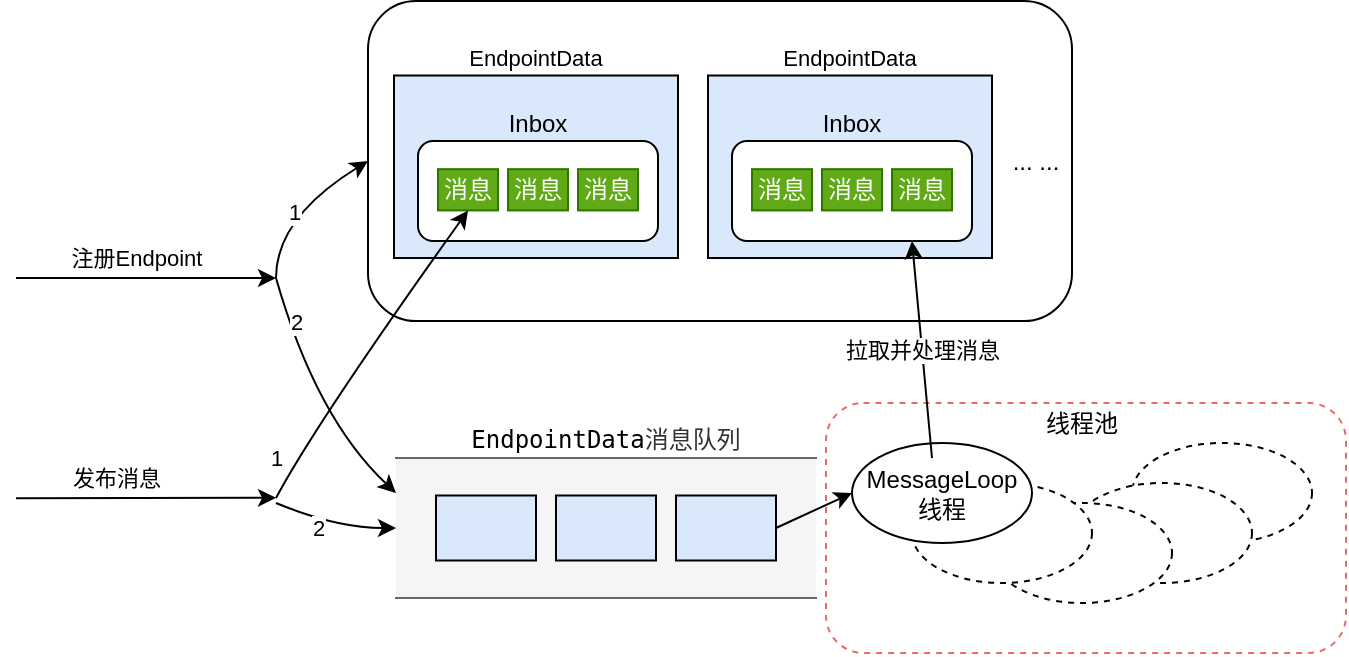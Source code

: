 <mxfile version="13.6.2" type="github">
  <diagram id="C5RBs43oDa-KdzZeNtuy" name="Page-1">
    <mxGraphModel dx="1640" dy="1662" grid="1" gridSize="10" guides="1" tooltips="1" connect="1" arrows="1" fold="1" page="1" pageScale="1" pageWidth="827" pageHeight="1169" math="0" shadow="0">
      <root>
        <mxCell id="WIyWlLk6GJQsqaUBKTNV-0" />
        <mxCell id="WIyWlLk6GJQsqaUBKTNV-1" parent="WIyWlLk6GJQsqaUBKTNV-0" />
        <mxCell id="Rbc1TjmeXXia_k8j4YUo-80" value="" style="rounded=1;whiteSpace=wrap;html=1;strokeColor=#000000;strokeWidth=1;fillColor=#ffffff;" vertex="1" parent="WIyWlLk6GJQsqaUBKTNV-1">
          <mxGeometry x="-614" y="-58.48" width="352" height="160" as="geometry" />
        </mxCell>
        <mxCell id="Rbc1TjmeXXia_k8j4YUo-50" value="" style="rounded=1;whiteSpace=wrap;html=1;dashed=1;fillColor=#ffffff;strokeColor=#EA6B66;strokeWidth=1;labelPosition=center;verticalLabelPosition=top;align=center;verticalAlign=bottom;" vertex="1" parent="WIyWlLk6GJQsqaUBKTNV-1">
          <mxGeometry x="-385" y="142.5" width="260" height="125" as="geometry" />
        </mxCell>
        <mxCell id="Rbc1TjmeXXia_k8j4YUo-29" value="&lt;span style=&quot;color: rgb(0 , 0 , 0) ; background-color: rgb(255 , 255 , 255) ; font-family: &amp;#34;jetbrains mono&amp;#34; , monospace ; font-size: 9pt&quot;&gt;EndpointData&lt;/span&gt;消息队列" style="shape=partialRectangle;whiteSpace=wrap;html=1;left=0;right=0;fillColor=#f5f5f5;strokeColor=#666666;fontColor=#333333;labelPosition=center;verticalLabelPosition=top;align=center;verticalAlign=bottom;" vertex="1" parent="WIyWlLk6GJQsqaUBKTNV-1">
          <mxGeometry x="-600" y="170" width="210" height="70" as="geometry" />
        </mxCell>
        <mxCell id="Rbc1TjmeXXia_k8j4YUo-32" value="" style="endArrow=classic;html=1;" edge="1" parent="WIyWlLk6GJQsqaUBKTNV-1">
          <mxGeometry width="50" height="50" relative="1" as="geometry">
            <mxPoint x="-790" y="80" as="sourcePoint" />
            <mxPoint x="-660" y="80" as="targetPoint" />
          </mxGeometry>
        </mxCell>
        <mxCell id="Rbc1TjmeXXia_k8j4YUo-33" value="注册Endpoint" style="edgeLabel;html=1;align=center;verticalAlign=middle;resizable=0;points=[];" vertex="1" connectable="0" parent="Rbc1TjmeXXia_k8j4YUo-32">
          <mxGeometry x="0.2" y="2" relative="1" as="geometry">
            <mxPoint x="-18.29" y="-8" as="offset" />
          </mxGeometry>
        </mxCell>
        <mxCell id="Rbc1TjmeXXia_k8j4YUo-34" value="" style="curved=1;endArrow=classic;html=1;entryX=0;entryY=0.5;entryDx=0;entryDy=0;" edge="1" parent="WIyWlLk6GJQsqaUBKTNV-1" target="Rbc1TjmeXXia_k8j4YUo-80">
          <mxGeometry width="50" height="50" relative="1" as="geometry">
            <mxPoint x="-660" y="80" as="sourcePoint" />
            <mxPoint x="-590" y="30" as="targetPoint" />
            <Array as="points">
              <mxPoint x="-660" y="50" />
            </Array>
          </mxGeometry>
        </mxCell>
        <mxCell id="Rbc1TjmeXXia_k8j4YUo-37" value="1" style="edgeLabel;html=1;align=center;verticalAlign=middle;resizable=0;points=[];" vertex="1" connectable="0" parent="Rbc1TjmeXXia_k8j4YUo-34">
          <mxGeometry x="0.37" y="-5" relative="1" as="geometry">
            <mxPoint x="-16.93" y="7.3" as="offset" />
          </mxGeometry>
        </mxCell>
        <mxCell id="Rbc1TjmeXXia_k8j4YUo-36" value="" style="curved=1;endArrow=classic;html=1;entryX=0;entryY=0.25;entryDx=0;entryDy=0;" edge="1" parent="WIyWlLk6GJQsqaUBKTNV-1" target="Rbc1TjmeXXia_k8j4YUo-29">
          <mxGeometry width="50" height="50" relative="1" as="geometry">
            <mxPoint x="-660" y="80" as="sourcePoint" />
            <mxPoint x="-500" y="100" as="targetPoint" />
            <Array as="points">
              <mxPoint x="-640" y="150" />
            </Array>
          </mxGeometry>
        </mxCell>
        <mxCell id="Rbc1TjmeXXia_k8j4YUo-38" value="2" style="edgeLabel;html=1;align=center;verticalAlign=middle;resizable=0;points=[];" vertex="1" connectable="0" parent="Rbc1TjmeXXia_k8j4YUo-36">
          <mxGeometry x="0.152" y="3" relative="1" as="geometry">
            <mxPoint x="-12.44" y="-46.66" as="offset" />
          </mxGeometry>
        </mxCell>
        <mxCell id="Rbc1TjmeXXia_k8j4YUo-39" value="" style="endArrow=classic;html=1;" edge="1" parent="WIyWlLk6GJQsqaUBKTNV-1">
          <mxGeometry width="50" height="50" relative="1" as="geometry">
            <mxPoint x="-790" y="190.09" as="sourcePoint" />
            <mxPoint x="-660" y="189.92" as="targetPoint" />
          </mxGeometry>
        </mxCell>
        <mxCell id="Rbc1TjmeXXia_k8j4YUo-40" value="发布消息" style="edgeLabel;html=1;align=center;verticalAlign=middle;resizable=0;points=[];" vertex="1" connectable="0" parent="Rbc1TjmeXXia_k8j4YUo-39">
          <mxGeometry x="0.2" y="2" relative="1" as="geometry">
            <mxPoint x="-28.33" y="-8.14" as="offset" />
          </mxGeometry>
        </mxCell>
        <mxCell id="Rbc1TjmeXXia_k8j4YUo-44" value="" style="ellipse;whiteSpace=wrap;html=1;dashed=1;" vertex="1" parent="WIyWlLk6GJQsqaUBKTNV-1">
          <mxGeometry x="-232" y="162.5" width="90" height="50" as="geometry" />
        </mxCell>
        <mxCell id="Rbc1TjmeXXia_k8j4YUo-47" value="" style="ellipse;whiteSpace=wrap;html=1;dashed=1;" vertex="1" parent="WIyWlLk6GJQsqaUBKTNV-1">
          <mxGeometry x="-262" y="182.5" width="90" height="50" as="geometry" />
        </mxCell>
        <mxCell id="Rbc1TjmeXXia_k8j4YUo-48" value="" style="ellipse;whiteSpace=wrap;html=1;dashed=1;" vertex="1" parent="WIyWlLk6GJQsqaUBKTNV-1">
          <mxGeometry x="-302" y="192.5" width="90" height="50" as="geometry" />
        </mxCell>
        <mxCell id="Rbc1TjmeXXia_k8j4YUo-49" value="" style="ellipse;whiteSpace=wrap;html=1;dashed=1;" vertex="1" parent="WIyWlLk6GJQsqaUBKTNV-1">
          <mxGeometry x="-342" y="182.5" width="90" height="50" as="geometry" />
        </mxCell>
        <mxCell id="Rbc1TjmeXXia_k8j4YUo-43" value="MessageLoop&lt;br&gt;线程" style="ellipse;whiteSpace=wrap;html=1;" vertex="1" parent="WIyWlLk6GJQsqaUBKTNV-1">
          <mxGeometry x="-372" y="162.5" width="90" height="50" as="geometry" />
        </mxCell>
        <mxCell id="Rbc1TjmeXXia_k8j4YUo-62" value="" style="rounded=0;whiteSpace=wrap;html=1;strokeWidth=1;fillColor=#dae8fc;" vertex="1" parent="WIyWlLk6GJQsqaUBKTNV-1">
          <mxGeometry x="-580" y="188.75" width="50" height="32.5" as="geometry" />
        </mxCell>
        <mxCell id="Rbc1TjmeXXia_k8j4YUo-63" value="" style="rounded=0;whiteSpace=wrap;html=1;strokeWidth=1;fillColor=#dae8fc;" vertex="1" parent="WIyWlLk6GJQsqaUBKTNV-1">
          <mxGeometry x="-520" y="188.75" width="50" height="32.5" as="geometry" />
        </mxCell>
        <mxCell id="Rbc1TjmeXXia_k8j4YUo-64" value="" style="rounded=0;whiteSpace=wrap;html=1;strokeWidth=1;fillColor=#dae8fc;" vertex="1" parent="WIyWlLk6GJQsqaUBKTNV-1">
          <mxGeometry x="-460" y="188.75" width="50" height="32.5" as="geometry" />
        </mxCell>
        <mxCell id="Rbc1TjmeXXia_k8j4YUo-65" value="" style="endArrow=classic;html=1;entryX=0;entryY=0.5;entryDx=0;entryDy=0;exitX=1;exitY=0.5;exitDx=0;exitDy=0;" edge="1" parent="WIyWlLk6GJQsqaUBKTNV-1" source="Rbc1TjmeXXia_k8j4YUo-64" target="Rbc1TjmeXXia_k8j4YUo-43">
          <mxGeometry width="50" height="50" relative="1" as="geometry">
            <mxPoint x="-400" y="212.5" as="sourcePoint" />
            <mxPoint x="-350" y="162.5" as="targetPoint" />
          </mxGeometry>
        </mxCell>
        <mxCell id="Rbc1TjmeXXia_k8j4YUo-66" value="&lt;span style=&quot;font-size: 11px ; background-color: rgb(255 , 255 , 255)&quot;&gt;EndpointData&lt;/span&gt;" style="rounded=0;whiteSpace=wrap;html=1;strokeWidth=1;fillColor=#dae8fc;labelPosition=center;verticalLabelPosition=top;align=center;verticalAlign=bottom;" vertex="1" parent="WIyWlLk6GJQsqaUBKTNV-1">
          <mxGeometry x="-601" y="-21.25" width="142" height="91.25" as="geometry" />
        </mxCell>
        <mxCell id="Rbc1TjmeXXia_k8j4YUo-69" value="Inbox" style="rounded=1;whiteSpace=wrap;html=1;strokeColor=#000000;strokeWidth=1;fillColor=#ffffff;labelPosition=center;verticalLabelPosition=top;align=center;verticalAlign=bottom;" vertex="1" parent="WIyWlLk6GJQsqaUBKTNV-1">
          <mxGeometry x="-589" y="11.52" width="120" height="50" as="geometry" />
        </mxCell>
        <mxCell id="Rbc1TjmeXXia_k8j4YUo-72" value="消息" style="rounded=0;whiteSpace=wrap;html=1;strokeColor=#2D7600;strokeWidth=1;fillColor=#60a917;fontColor=#ffffff;" vertex="1" parent="WIyWlLk6GJQsqaUBKTNV-1">
          <mxGeometry x="-579" y="25.58" width="30" height="20.63" as="geometry" />
        </mxCell>
        <mxCell id="Rbc1TjmeXXia_k8j4YUo-73" value="消息" style="rounded=0;whiteSpace=wrap;html=1;strokeColor=#2D7600;strokeWidth=1;fillColor=#60a917;fontColor=#ffffff;" vertex="1" parent="WIyWlLk6GJQsqaUBKTNV-1">
          <mxGeometry x="-544" y="25.58" width="30" height="20.63" as="geometry" />
        </mxCell>
        <mxCell id="Rbc1TjmeXXia_k8j4YUo-74" value="消息" style="rounded=0;whiteSpace=wrap;html=1;strokeColor=#2D7600;strokeWidth=1;fillColor=#60a917;fontColor=#ffffff;" vertex="1" parent="WIyWlLk6GJQsqaUBKTNV-1">
          <mxGeometry x="-509" y="25.58" width="30" height="20.63" as="geometry" />
        </mxCell>
        <mxCell id="Rbc1TjmeXXia_k8j4YUo-75" value="&lt;span style=&quot;font-size: 11px ; background-color: rgb(255 , 255 , 255)&quot;&gt;EndpointData&lt;/span&gt;" style="rounded=0;whiteSpace=wrap;html=1;strokeWidth=1;fillColor=#dae8fc;labelPosition=center;verticalLabelPosition=top;align=center;verticalAlign=bottom;" vertex="1" parent="WIyWlLk6GJQsqaUBKTNV-1">
          <mxGeometry x="-444" y="-21.25" width="142" height="91.25" as="geometry" />
        </mxCell>
        <mxCell id="Rbc1TjmeXXia_k8j4YUo-76" value="Inbox" style="rounded=1;whiteSpace=wrap;html=1;strokeColor=#000000;strokeWidth=1;fillColor=#ffffff;labelPosition=center;verticalLabelPosition=top;align=center;verticalAlign=bottom;" vertex="1" parent="WIyWlLk6GJQsqaUBKTNV-1">
          <mxGeometry x="-432" y="11.52" width="120" height="50" as="geometry" />
        </mxCell>
        <mxCell id="Rbc1TjmeXXia_k8j4YUo-77" value="消息" style="rounded=0;whiteSpace=wrap;html=1;strokeColor=#2D7600;strokeWidth=1;fillColor=#60a917;fontColor=#ffffff;" vertex="1" parent="WIyWlLk6GJQsqaUBKTNV-1">
          <mxGeometry x="-422" y="25.58" width="30" height="20.63" as="geometry" />
        </mxCell>
        <mxCell id="Rbc1TjmeXXia_k8j4YUo-78" value="消息" style="rounded=0;whiteSpace=wrap;html=1;strokeColor=#2D7600;strokeWidth=1;fillColor=#60a917;fontColor=#ffffff;" vertex="1" parent="WIyWlLk6GJQsqaUBKTNV-1">
          <mxGeometry x="-387" y="25.58" width="30" height="20.63" as="geometry" />
        </mxCell>
        <mxCell id="Rbc1TjmeXXia_k8j4YUo-79" value="消息" style="rounded=0;whiteSpace=wrap;html=1;strokeColor=#2D7600;strokeWidth=1;fillColor=#60a917;fontColor=#ffffff;" vertex="1" parent="WIyWlLk6GJQsqaUBKTNV-1">
          <mxGeometry x="-352" y="25.58" width="30" height="20.63" as="geometry" />
        </mxCell>
        <mxCell id="Rbc1TjmeXXia_k8j4YUo-82" value="... ..." style="text;html=1;strokeColor=none;fillColor=none;align=center;verticalAlign=middle;whiteSpace=wrap;rounded=0;" vertex="1" parent="WIyWlLk6GJQsqaUBKTNV-1">
          <mxGeometry x="-300" y="11.52" width="40" height="20" as="geometry" />
        </mxCell>
        <mxCell id="Rbc1TjmeXXia_k8j4YUo-83" value="" style="curved=1;endArrow=classic;html=1;entryX=0.5;entryY=1;entryDx=0;entryDy=0;" edge="1" parent="WIyWlLk6GJQsqaUBKTNV-1" target="Rbc1TjmeXXia_k8j4YUo-72">
          <mxGeometry width="50" height="50" relative="1" as="geometry">
            <mxPoint x="-660" y="190" as="sourcePoint" />
            <mxPoint x="-614" y="94.02" as="targetPoint" />
            <Array as="points">
              <mxPoint x="-640" y="152.5" />
            </Array>
          </mxGeometry>
        </mxCell>
        <mxCell id="Rbc1TjmeXXia_k8j4YUo-84" value="1" style="edgeLabel;html=1;align=center;verticalAlign=middle;resizable=0;points=[];" vertex="1" connectable="0" parent="Rbc1TjmeXXia_k8j4YUo-83">
          <mxGeometry x="0.37" y="-5" relative="1" as="geometry">
            <mxPoint x="-68.17" y="76.28" as="offset" />
          </mxGeometry>
        </mxCell>
        <mxCell id="Rbc1TjmeXXia_k8j4YUo-85" value="" style="curved=1;endArrow=classic;html=1;entryX=0;entryY=0.5;entryDx=0;entryDy=0;" edge="1" parent="WIyWlLk6GJQsqaUBKTNV-1" target="Rbc1TjmeXXia_k8j4YUo-29">
          <mxGeometry width="50" height="50" relative="1" as="geometry">
            <mxPoint x="-660" y="192.5" as="sourcePoint" />
            <mxPoint x="-600" y="300.0" as="targetPoint" />
            <Array as="points">
              <mxPoint x="-630" y="205" />
            </Array>
          </mxGeometry>
        </mxCell>
        <mxCell id="Rbc1TjmeXXia_k8j4YUo-86" value="2" style="edgeLabel;html=1;align=center;verticalAlign=middle;resizable=0;points=[];" vertex="1" connectable="0" parent="Rbc1TjmeXXia_k8j4YUo-85">
          <mxGeometry x="0.152" y="3" relative="1" as="geometry">
            <mxPoint x="-12.44" y="3" as="offset" />
          </mxGeometry>
        </mxCell>
        <mxCell id="Rbc1TjmeXXia_k8j4YUo-87" value="拉取并处理消息" style="endArrow=classic;html=1;entryX=0.75;entryY=1;entryDx=0;entryDy=0;" edge="1" parent="WIyWlLk6GJQsqaUBKTNV-1" target="Rbc1TjmeXXia_k8j4YUo-76">
          <mxGeometry width="50" height="50" relative="1" as="geometry">
            <mxPoint x="-332" y="170" as="sourcePoint" />
            <mxPoint x="-282" y="120" as="targetPoint" />
          </mxGeometry>
        </mxCell>
        <mxCell id="Rbc1TjmeXXia_k8j4YUo-89" value="线程池" style="text;html=1;strokeColor=none;fillColor=none;align=center;verticalAlign=middle;whiteSpace=wrap;rounded=0;" vertex="1" parent="WIyWlLk6GJQsqaUBKTNV-1">
          <mxGeometry x="-277" y="142.5" width="40" height="20" as="geometry" />
        </mxCell>
      </root>
    </mxGraphModel>
  </diagram>
</mxfile>
